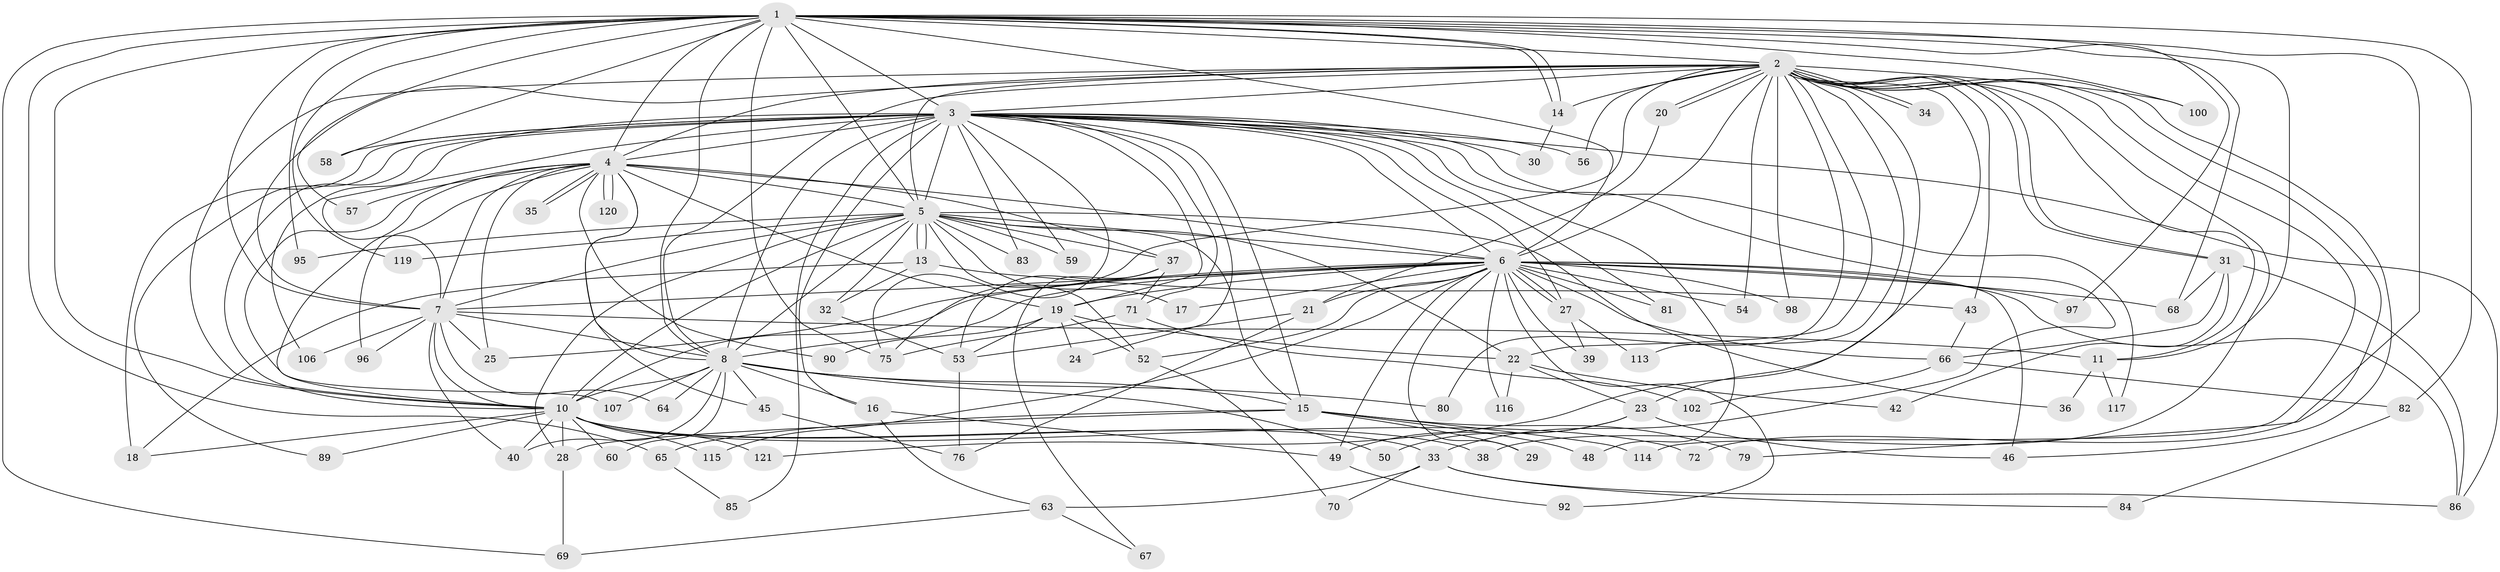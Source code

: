 // original degree distribution, {22: 0.024793388429752067, 31: 0.008264462809917356, 26: 0.008264462809917356, 29: 0.008264462809917356, 16: 0.008264462809917356, 18: 0.01652892561983471, 20: 0.008264462809917356, 5: 0.049586776859504134, 2: 0.5371900826446281, 4: 0.14049586776859505, 7: 0.008264462809917356, 3: 0.15702479338842976, 6: 0.024793388429752067}
// Generated by graph-tools (version 1.1) at 2025/11/02/27/25 16:11:04]
// undirected, 91 vertices, 223 edges
graph export_dot {
graph [start="1"]
  node [color=gray90,style=filled];
  1 [super="+55"];
  2 [super="+51"];
  3 [super="+9"];
  4 [super="+44"];
  5 [super="+118"];
  6 [super="+73"];
  7 [super="+112"];
  8 [super="+104"];
  10 [super="+12"];
  11 [super="+74"];
  13;
  14;
  15 [super="+26"];
  16 [super="+88"];
  17;
  18 [super="+62"];
  19 [super="+41"];
  20;
  21 [super="+103"];
  22 [super="+61"];
  23 [super="+108"];
  24;
  25 [super="+93"];
  27 [super="+105"];
  28 [super="+47"];
  29;
  30;
  31 [super="+78"];
  32;
  33 [super="+111"];
  34;
  35;
  36;
  37 [super="+109"];
  38;
  39;
  40;
  42;
  43;
  45;
  46;
  48;
  49;
  50;
  52;
  53 [super="+94"];
  54;
  56;
  57;
  58;
  59;
  60;
  63;
  64;
  65;
  66 [super="+77"];
  67;
  68 [super="+110"];
  69 [super="+91"];
  70;
  71 [super="+99"];
  72;
  75 [super="+87"];
  76;
  79;
  80;
  81;
  82;
  83;
  84;
  85;
  86 [super="+101"];
  89;
  90;
  92;
  95;
  96;
  97;
  98;
  100;
  102;
  106;
  107;
  113;
  114;
  115;
  116;
  117;
  119;
  120;
  121;
  1 -- 2;
  1 -- 3 [weight=2];
  1 -- 4 [weight=2];
  1 -- 5;
  1 -- 6;
  1 -- 7;
  1 -- 8;
  1 -- 10;
  1 -- 11;
  1 -- 14;
  1 -- 14;
  1 -- 57;
  1 -- 58;
  1 -- 68;
  1 -- 72;
  1 -- 75;
  1 -- 82;
  1 -- 95;
  1 -- 97;
  1 -- 119;
  1 -- 65;
  1 -- 100;
  1 -- 69;
  2 -- 3 [weight=2];
  2 -- 4;
  2 -- 5;
  2 -- 6;
  2 -- 7 [weight=2];
  2 -- 8;
  2 -- 10;
  2 -- 20;
  2 -- 20;
  2 -- 22;
  2 -- 23;
  2 -- 31;
  2 -- 31;
  2 -- 34;
  2 -- 34;
  2 -- 38;
  2 -- 43;
  2 -- 46;
  2 -- 54;
  2 -- 79;
  2 -- 80;
  2 -- 98;
  2 -- 100;
  2 -- 113;
  2 -- 114;
  2 -- 121;
  2 -- 56;
  2 -- 75;
  2 -- 14;
  2 -- 11;
  3 -- 4 [weight=2];
  3 -- 5 [weight=3];
  3 -- 6 [weight=2];
  3 -- 7 [weight=2];
  3 -- 8 [weight=2];
  3 -- 10 [weight=2];
  3 -- 15;
  3 -- 16;
  3 -- 24;
  3 -- 33;
  3 -- 48;
  3 -- 58;
  3 -- 59;
  3 -- 71;
  3 -- 85;
  3 -- 89;
  3 -- 106;
  3 -- 81;
  3 -- 18;
  3 -- 83;
  3 -- 117;
  3 -- 86;
  3 -- 56;
  3 -- 30;
  3 -- 75;
  3 -- 27;
  3 -- 19;
  4 -- 5 [weight=2];
  4 -- 6;
  4 -- 7;
  4 -- 8;
  4 -- 10;
  4 -- 19;
  4 -- 25;
  4 -- 35;
  4 -- 35;
  4 -- 37;
  4 -- 45;
  4 -- 57;
  4 -- 96;
  4 -- 107;
  4 -- 120;
  4 -- 120;
  4 -- 90;
  5 -- 6;
  5 -- 7;
  5 -- 8;
  5 -- 10 [weight=2];
  5 -- 13;
  5 -- 13;
  5 -- 17;
  5 -- 22;
  5 -- 28;
  5 -- 32;
  5 -- 36;
  5 -- 37;
  5 -- 52;
  5 -- 59;
  5 -- 83;
  5 -- 95;
  5 -- 119;
  5 -- 15;
  6 -- 7;
  6 -- 8;
  6 -- 10;
  6 -- 17;
  6 -- 19;
  6 -- 21;
  6 -- 27;
  6 -- 27;
  6 -- 29;
  6 -- 39;
  6 -- 46;
  6 -- 49;
  6 -- 54;
  6 -- 66;
  6 -- 81;
  6 -- 92;
  6 -- 97;
  6 -- 98;
  6 -- 116;
  6 -- 115;
  6 -- 52;
  6 -- 25;
  6 -- 86;
  6 -- 68;
  7 -- 8;
  7 -- 10;
  7 -- 11;
  7 -- 25;
  7 -- 40;
  7 -- 64;
  7 -- 96;
  7 -- 106;
  8 -- 10;
  8 -- 15;
  8 -- 16;
  8 -- 45;
  8 -- 50;
  8 -- 60;
  8 -- 64;
  8 -- 80;
  8 -- 107;
  8 -- 40;
  10 -- 33;
  10 -- 38;
  10 -- 40;
  10 -- 60;
  10 -- 72;
  10 -- 89;
  10 -- 115;
  10 -- 121;
  10 -- 18;
  10 -- 28;
  11 -- 36;
  11 -- 117;
  13 -- 18;
  13 -- 32;
  13 -- 43;
  14 -- 30;
  15 -- 28;
  15 -- 29;
  15 -- 48;
  15 -- 114;
  15 -- 65;
  15 -- 79;
  16 -- 63;
  16 -- 49;
  19 -- 24;
  19 -- 52;
  19 -- 90;
  19 -- 53;
  19 -- 22;
  20 -- 21;
  21 -- 76;
  21 -- 53;
  22 -- 23;
  22 -- 42;
  22 -- 116;
  23 -- 49;
  23 -- 50;
  23 -- 46;
  27 -- 39;
  27 -- 113;
  28 -- 69;
  31 -- 42;
  31 -- 68;
  31 -- 66;
  31 -- 86;
  32 -- 53;
  33 -- 63;
  33 -- 70;
  33 -- 84;
  33 -- 86;
  37 -- 67;
  37 -- 71;
  37 -- 53;
  43 -- 66 [weight=2];
  45 -- 76;
  49 -- 92;
  52 -- 70;
  53 -- 76;
  63 -- 67;
  63 -- 69;
  65 -- 85;
  66 -- 82;
  66 -- 102;
  71 -- 75;
  71 -- 102;
  82 -- 84;
}
